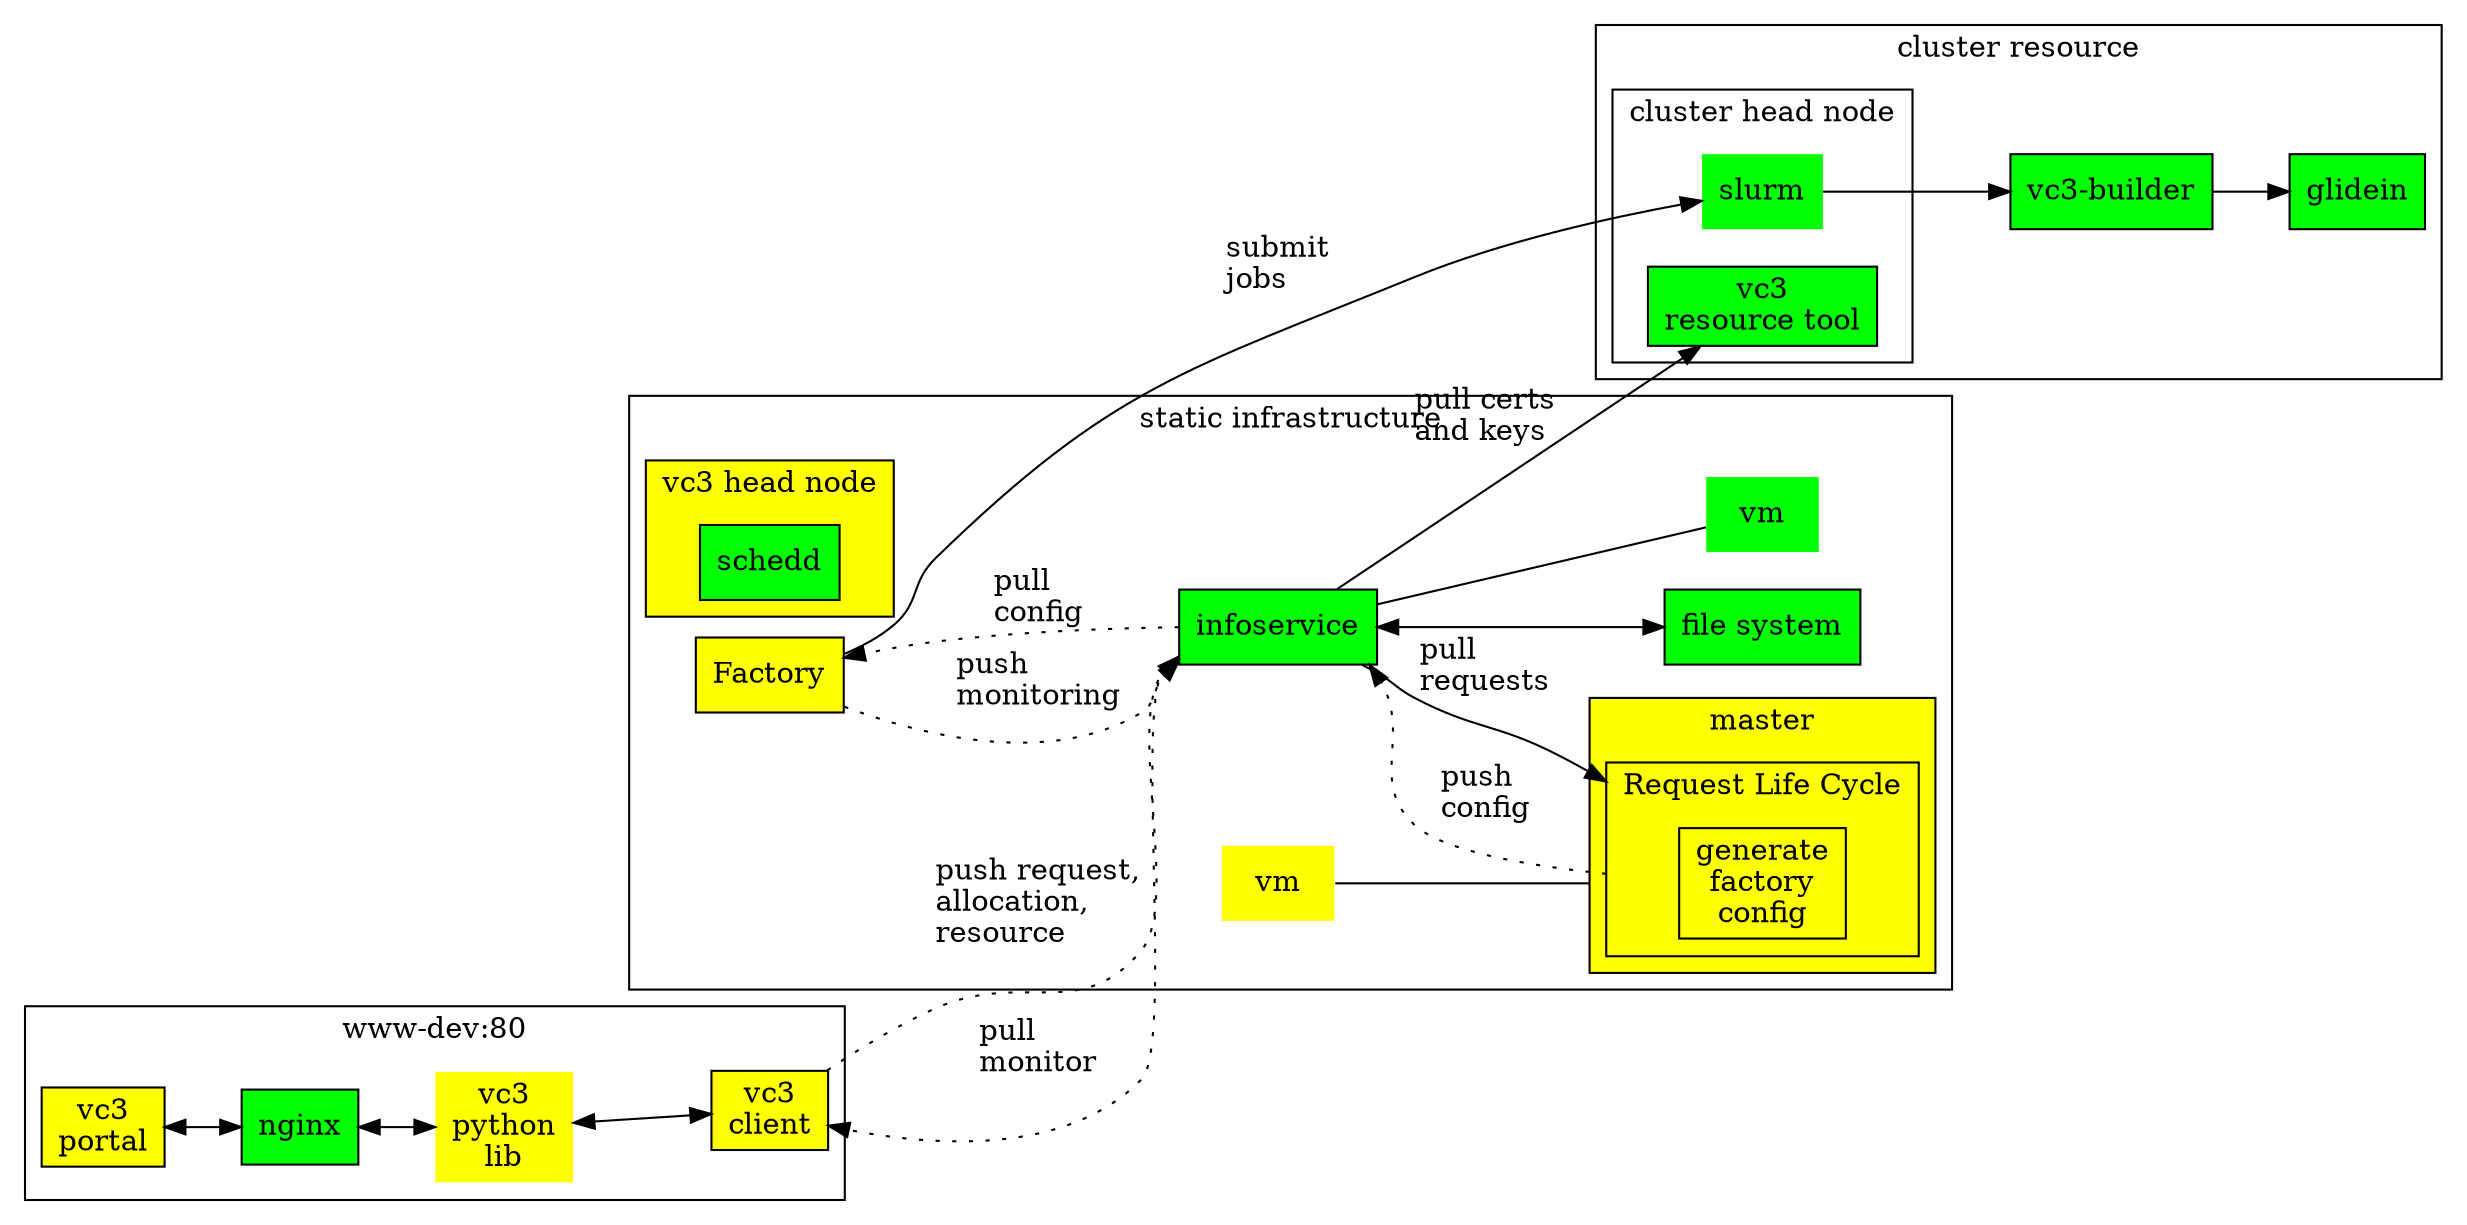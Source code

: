 digraph vc3 {
    compound    = true;
    #concentrate = true;
    labelloc    = "tl";
    rankdir     = "LR";

    node [shape=box, style=filled];


    subgraph cluster_web {
        label = "www-dev:80";

        nginx         [fillcolor=green];
        vc3lib_web    [label = "vc3\npython\nlib"][shape="none"][fillcolor = yellow];
        vc3client_web [label = "vc3\nclient"][fillcolor = yellow];

        portal        [label = "vc3\nportal"][fillcolor = yellow];

        nginx         -> vc3lib_web    [dir = both];
        vc3lib_web    -> vc3client_web [dir = both];

        portal        -> nginx         [dir = both];
    }

    subgraph cluster_static {
        label = "static infrastructure";

        vmmaster     [label = "vm"][shape = none][fillcolor = yellow];
        apf          [label = "Factory"][fillcolor = yellow];

        subgraph cluster_infoservice {
            label     = "";
            style     = invis;
            infoservice  [fillcolor = green];
            fsinfo       [label="file system"][fillcolor = green];
            vminfo       [label = "vm"][shape = none][fillcolor = green];

            infoservice  -> vminfo  [dir = none];
            infoservice  -> fsinfo  [dir = both];
        }

        subgraph cluster_headnode {
            style     = filled;
            fillcolor = yellow;

            label = "vc3 head node";
            
            schedd [ label = "schedd" ][ fillcolor = "green" ];
        }

        subgraph cluster_master {
            style     = filled;
            fillcolor = yellow;

            label = "master";

            subgraph cluster_request_lc
                {
                    label = "Request Life Cycle";
                    fillcolor = yellow;
                    genconf [label = "generate\nfactory\nconfig"][fillcolor = yellow];
                }
        }

        infoservice  -> genconf      [label = "pull\lrequests\l", lhead = cluster_request_lc];
        genconf      -> infoservice  [label = "push\lconfig\l", ltail = cluster_request_lc, style = dotted];

        infoservice  -> apf         [label = "pull\lconfig\l"][style = dotted];
        apf          -> infoservice [label = "push\lmonitoring\l"][style = dotted];

        vmmaster     -> genconf     [lhead = cluster_master][dir = none];
    }

    subgraph cluster_dynamic {
        label = "dynamic infrastructure";
    }

    subgraph cluster_resource {
        label = "cluster resource";

        subgraph cluster_resource_head_node {
            label = "cluster head node";
            vc3resourcetool [label = "vc3\nresource tool"][fillcolor = green];
            slurm           [shape = none][fillcolor = green];
        }

        vc3builder   [label = "vc3-builder"][fillcolor = green];
        glidein      [fillcolor = green];

        slurm        -> vc3builder;
        vc3builder   -> glidein;
    }

    vc3client_web -> infoservice   [ label = "push request,\lallocation,\lresource\l" ][style = dotted];
    infoservice   -> vc3client_web [ label = "pull\lmonitor\l" ][style = dotted];

    apf          -> slurm       [label = "\n\nsubmit\ljobs\l"];

    infoservice -> vc3resourcetool [label = "\n\n\npull certs\land keys\l"];
}
